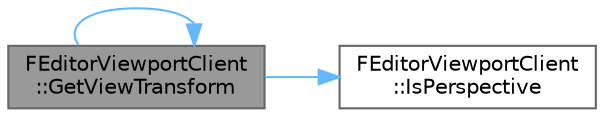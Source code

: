 digraph "FEditorViewportClient::GetViewTransform"
{
 // INTERACTIVE_SVG=YES
 // LATEX_PDF_SIZE
  bgcolor="transparent";
  edge [fontname=Helvetica,fontsize=10,labelfontname=Helvetica,labelfontsize=10];
  node [fontname=Helvetica,fontsize=10,shape=box,height=0.2,width=0.4];
  rankdir="LR";
  Node1 [id="Node000001",label="FEditorViewportClient\l::GetViewTransform",height=0.2,width=0.4,color="gray40", fillcolor="grey60", style="filled", fontcolor="black",tooltip="Gets ViewportCameraTransform object for the current viewport type."];
  Node1 -> Node1 [id="edge1_Node000001_Node000001",color="steelblue1",style="solid",tooltip=" "];
  Node1 -> Node2 [id="edge2_Node000001_Node000002",color="steelblue1",style="solid",tooltip=" "];
  Node2 [id="Node000002",label="FEditorViewportClient\l::IsPerspective",height=0.2,width=0.4,color="grey40", fillcolor="white", style="filled",URL="$df/d9e/classFEditorViewportClient.html#a83795f10bc66b8be496ece6472cfdcba",tooltip="Returns true if this viewport is perspective."];
}
